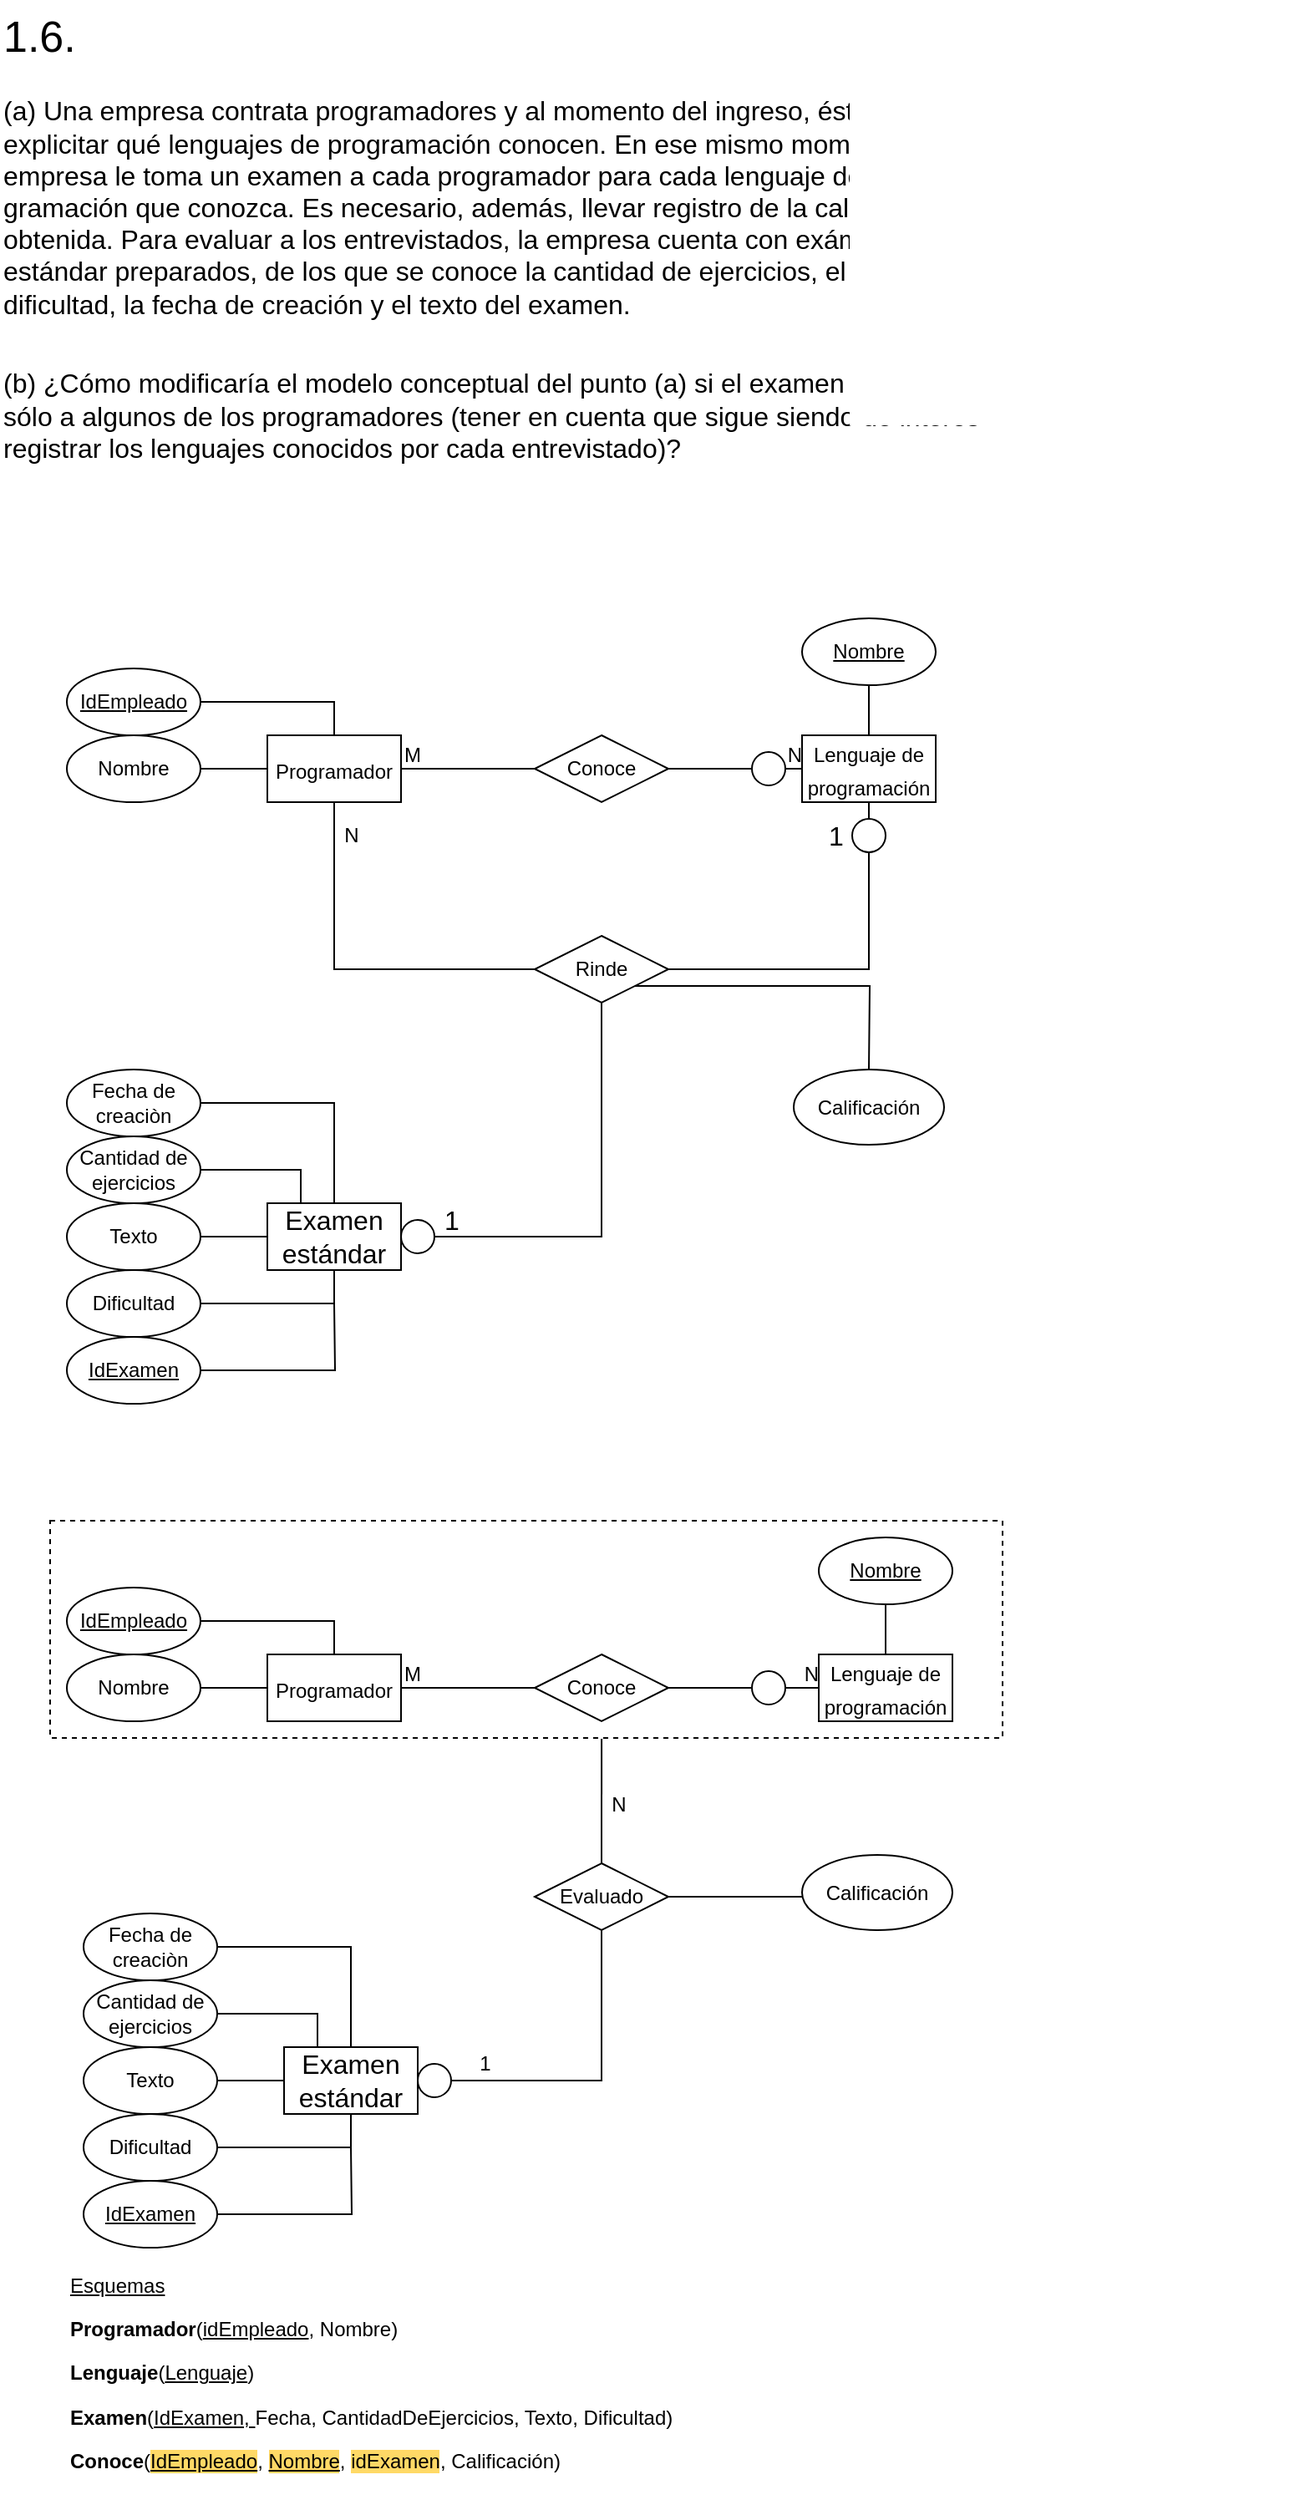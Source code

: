 <mxfile version="15.8.3" type="github">
  <diagram id="-mv96MuUZDFVR_b4qBt2" name="Page-1">
    <mxGraphModel dx="981" dy="491" grid="1" gridSize="10" guides="1" tooltips="1" connect="1" arrows="1" fold="1" page="1" pageScale="1" pageWidth="850" pageHeight="1100" math="0" shadow="0">
      <root>
        <mxCell id="0" />
        <mxCell id="1" parent="0" />
        <mxCell id="4DjQRC45-hN4CjY0wCKL-121" value="" style="rounded=0;whiteSpace=wrap;html=1;fontSize=11;dashed=1;" parent="1" vertex="1">
          <mxGeometry x="30" y="910" width="570" height="130" as="geometry" />
        </mxCell>
        <mxCell id="4DjQRC45-hN4CjY0wCKL-70" value="" style="endArrow=none;html=1;rounded=0;fontSize=12;exitX=1;exitY=0.5;exitDx=0;exitDy=0;entryX=0;entryY=0.5;entryDx=0;entryDy=0;" parent="1" source="4DjQRC45-hN4CjY0wCKL-3" target="4DjQRC45-hN4CjY0wCKL-69" edge="1">
          <mxGeometry relative="1" as="geometry">
            <mxPoint x="240" y="460" as="sourcePoint" />
            <mxPoint x="480" y="460" as="targetPoint" />
          </mxGeometry>
        </mxCell>
        <mxCell id="4DjQRC45-hN4CjY0wCKL-71" value="M" style="resizable=0;html=1;align=left;verticalAlign=bottom;fontSize=12;" parent="4DjQRC45-hN4CjY0wCKL-70" connectable="0" vertex="1">
          <mxGeometry x="-1" relative="1" as="geometry" />
        </mxCell>
        <mxCell id="4DjQRC45-hN4CjY0wCKL-23" value="" style="endArrow=none;html=1;rounded=0;fontSize=12;exitX=1;exitY=0.5;exitDx=0;exitDy=0;entryX=0;entryY=0.5;entryDx=0;entryDy=0;startArrow=none;" parent="1" source="4DjQRC45-hN4CjY0wCKL-69" target="4DjQRC45-hN4CjY0wCKL-4" edge="1">
          <mxGeometry relative="1" as="geometry">
            <mxPoint x="270" y="459.5" as="sourcePoint" />
            <mxPoint x="430" y="459.5" as="targetPoint" />
          </mxGeometry>
        </mxCell>
        <mxCell id="4DjQRC45-hN4CjY0wCKL-25" value="N" style="resizable=0;html=1;align=right;verticalAlign=bottom;fontSize=12;" parent="4DjQRC45-hN4CjY0wCKL-23" connectable="0" vertex="1">
          <mxGeometry x="1" relative="1" as="geometry" />
        </mxCell>
        <mxCell id="4DjQRC45-hN4CjY0wCKL-2" value="&lt;font style=&quot;font-size: 26px&quot;&gt;1.6.&lt;/font&gt;&lt;br&gt;&lt;div&gt;&lt;font style=&quot;font-size: 16px&quot;&gt;&lt;br&gt;&lt;/font&gt;&lt;/div&gt;&lt;div&gt;&lt;font style=&quot;font-size: 16px&quot;&gt;(a) Una empresa contrata programadores y al momento del ingreso, éstos deben&lt;/font&gt;&lt;/div&gt;&lt;font style=&quot;font-size: 16px&quot;&gt;explicitar qué lenguajes de programación conocen. En ese mismo momento la&lt;br&gt;empresa le toma un examen a cada programador para cada lenguaje de pro-&lt;br&gt;gramación que conozca. Es necesario, además, llevar registro de la calificación&lt;br&gt;obtenida. Para evaluar a los entrevistados, la empresa cuenta con exámenes&lt;br&gt;estándar preparados, de los que se conoce la cantidad de ejercicios, el nivel de&lt;br&gt;&lt;/font&gt;&lt;div&gt;&lt;font style=&quot;font-size: 16px&quot;&gt;dificultad, la fecha de creación y el texto del examen.&lt;br&gt;&lt;/font&gt;&lt;/div&gt;&lt;div&gt;&lt;br&gt;&lt;/div&gt;&lt;div&gt;&lt;br&gt;&lt;/div&gt;&lt;font style=&quot;font-size: 16px&quot;&gt;(b) ¿Cómo modificaría el modelo conceptual del punto (a) si el examen se le tomara&lt;br&gt;sólo a algunos de los programadores (tener en cuenta que sigue siendo de interés&lt;br&gt;registrar los lenguajes conocidos por cada entrevistado)?&lt;/font&gt;" style="text;whiteSpace=wrap;html=1;" parent="1" vertex="1">
          <mxGeometry width="780" height="320" as="geometry" />
        </mxCell>
        <mxCell id="4DjQRC45-hN4CjY0wCKL-32" style="edgeStyle=orthogonalEdgeStyle;rounded=0;orthogonalLoop=1;jettySize=auto;html=1;exitX=0.5;exitY=1;exitDx=0;exitDy=0;fontSize=12;endArrow=none;endFill=0;entryX=0;entryY=0.5;entryDx=0;entryDy=0;" parent="1" source="4DjQRC45-hN4CjY0wCKL-3" target="4DjQRC45-hN4CjY0wCKL-27" edge="1">
          <mxGeometry relative="1" as="geometry">
            <mxPoint x="200" y="580" as="targetPoint" />
          </mxGeometry>
        </mxCell>
        <mxCell id="4DjQRC45-hN4CjY0wCKL-3" value="&lt;font style=&quot;font-size: 12px&quot;&gt;Programador&lt;/font&gt;" style="whiteSpace=wrap;html=1;fontSize=16;" parent="1" vertex="1">
          <mxGeometry x="160" y="440" width="80" height="40" as="geometry" />
        </mxCell>
        <mxCell id="4DjQRC45-hN4CjY0wCKL-4" value="&lt;font style=&quot;font-size: 12px&quot;&gt;Lenguaje de programación&lt;br&gt;&lt;/font&gt;" style="whiteSpace=wrap;html=1;fontSize=16;" parent="1" vertex="1">
          <mxGeometry x="480" y="440" width="80" height="40" as="geometry" />
        </mxCell>
        <mxCell id="4DjQRC45-hN4CjY0wCKL-31" style="edgeStyle=orthogonalEdgeStyle;rounded=0;orthogonalLoop=1;jettySize=auto;html=1;exitX=1;exitY=0.5;exitDx=0;exitDy=0;entryX=0.5;entryY=1;entryDx=0;entryDy=0;fontSize=12;endArrow=none;endFill=0;" parent="1" source="4DjQRC45-hN4CjY0wCKL-5" target="4DjQRC45-hN4CjY0wCKL-27" edge="1">
          <mxGeometry relative="1" as="geometry" />
        </mxCell>
        <mxCell id="4DjQRC45-hN4CjY0wCKL-5" value="Examen estándar" style="whiteSpace=wrap;html=1;fontSize=16;" parent="1" vertex="1">
          <mxGeometry x="160" y="720" width="80" height="40" as="geometry" />
        </mxCell>
        <mxCell id="4DjQRC45-hN4CjY0wCKL-11" style="edgeStyle=orthogonalEdgeStyle;rounded=0;orthogonalLoop=1;jettySize=auto;html=1;exitX=1;exitY=0.5;exitDx=0;exitDy=0;entryX=0.25;entryY=0;entryDx=0;entryDy=0;fontSize=12;endArrow=none;endFill=0;" parent="1" source="4DjQRC45-hN4CjY0wCKL-6" target="4DjQRC45-hN4CjY0wCKL-5" edge="1">
          <mxGeometry relative="1" as="geometry" />
        </mxCell>
        <mxCell id="4DjQRC45-hN4CjY0wCKL-6" value="Cantidad de ejercicios" style="ellipse;whiteSpace=wrap;html=1;align=center;fontSize=12;" parent="1" vertex="1">
          <mxGeometry x="40" y="680" width="80" height="40" as="geometry" />
        </mxCell>
        <mxCell id="4DjQRC45-hN4CjY0wCKL-13" style="edgeStyle=orthogonalEdgeStyle;rounded=0;orthogonalLoop=1;jettySize=auto;html=1;exitX=1;exitY=0.5;exitDx=0;exitDy=0;entryX=0.5;entryY=1;entryDx=0;entryDy=0;fontSize=12;endArrow=none;endFill=0;" parent="1" source="4DjQRC45-hN4CjY0wCKL-7" target="4DjQRC45-hN4CjY0wCKL-5" edge="1">
          <mxGeometry relative="1" as="geometry" />
        </mxCell>
        <mxCell id="4DjQRC45-hN4CjY0wCKL-7" value="Dificultad" style="ellipse;whiteSpace=wrap;html=1;align=center;fontSize=12;" parent="1" vertex="1">
          <mxGeometry x="40" y="760" width="80" height="40" as="geometry" />
        </mxCell>
        <mxCell id="4DjQRC45-hN4CjY0wCKL-10" style="edgeStyle=orthogonalEdgeStyle;rounded=0;orthogonalLoop=1;jettySize=auto;html=1;exitX=1;exitY=0.5;exitDx=0;exitDy=0;fontSize=12;endArrow=none;endFill=0;" parent="1" source="4DjQRC45-hN4CjY0wCKL-8" target="4DjQRC45-hN4CjY0wCKL-5" edge="1">
          <mxGeometry relative="1" as="geometry" />
        </mxCell>
        <mxCell id="4DjQRC45-hN4CjY0wCKL-8" value="Fecha de creaciòn" style="ellipse;whiteSpace=wrap;html=1;align=center;fontSize=12;" parent="1" vertex="1">
          <mxGeometry x="40" y="640" width="80" height="40" as="geometry" />
        </mxCell>
        <mxCell id="4DjQRC45-hN4CjY0wCKL-12" style="edgeStyle=orthogonalEdgeStyle;rounded=0;orthogonalLoop=1;jettySize=auto;html=1;exitX=1;exitY=0.5;exitDx=0;exitDy=0;fontSize=12;endArrow=none;endFill=0;" parent="1" source="4DjQRC45-hN4CjY0wCKL-9" target="4DjQRC45-hN4CjY0wCKL-5" edge="1">
          <mxGeometry relative="1" as="geometry" />
        </mxCell>
        <mxCell id="4DjQRC45-hN4CjY0wCKL-9" value="Texto" style="ellipse;whiteSpace=wrap;html=1;align=center;fontSize=12;" parent="1" vertex="1">
          <mxGeometry x="40" y="720" width="80" height="40" as="geometry" />
        </mxCell>
        <mxCell id="4DjQRC45-hN4CjY0wCKL-18" style="edgeStyle=orthogonalEdgeStyle;rounded=0;orthogonalLoop=1;jettySize=auto;html=1;exitX=1;exitY=0.5;exitDx=0;exitDy=0;entryX=0.5;entryY=0;entryDx=0;entryDy=0;fontSize=12;endArrow=none;endFill=0;" parent="1" source="4DjQRC45-hN4CjY0wCKL-15" target="4DjQRC45-hN4CjY0wCKL-3" edge="1">
          <mxGeometry relative="1" as="geometry" />
        </mxCell>
        <mxCell id="4DjQRC45-hN4CjY0wCKL-15" value="&lt;u&gt;IdEmpleado&lt;/u&gt;" style="ellipse;whiteSpace=wrap;html=1;align=center;fontSize=12;" parent="1" vertex="1">
          <mxGeometry x="40" y="400" width="80" height="40" as="geometry" />
        </mxCell>
        <mxCell id="4DjQRC45-hN4CjY0wCKL-19" style="edgeStyle=orthogonalEdgeStyle;rounded=0;orthogonalLoop=1;jettySize=auto;html=1;exitX=1;exitY=0.5;exitDx=0;exitDy=0;fontSize=12;endArrow=none;endFill=0;" parent="1" source="4DjQRC45-hN4CjY0wCKL-16" target="4DjQRC45-hN4CjY0wCKL-3" edge="1">
          <mxGeometry relative="1" as="geometry" />
        </mxCell>
        <mxCell id="4DjQRC45-hN4CjY0wCKL-16" value="Nombre" style="ellipse;whiteSpace=wrap;html=1;align=center;fontSize=12;" parent="1" vertex="1">
          <mxGeometry x="40" y="440" width="80" height="40" as="geometry" />
        </mxCell>
        <mxCell id="4DjQRC45-hN4CjY0wCKL-21" style="edgeStyle=orthogonalEdgeStyle;rounded=0;orthogonalLoop=1;jettySize=auto;html=1;exitX=0.5;exitY=1;exitDx=0;exitDy=0;fontSize=12;endArrow=none;endFill=0;" parent="1" source="4DjQRC45-hN4CjY0wCKL-20" target="4DjQRC45-hN4CjY0wCKL-4" edge="1">
          <mxGeometry relative="1" as="geometry" />
        </mxCell>
        <mxCell id="4DjQRC45-hN4CjY0wCKL-20" value="&lt;u&gt;Nombre&lt;/u&gt;" style="ellipse;whiteSpace=wrap;html=1;align=center;fontSize=12;" parent="1" vertex="1">
          <mxGeometry x="480" y="370" width="80" height="40" as="geometry" />
        </mxCell>
        <mxCell id="4DjQRC45-hN4CjY0wCKL-22" value="Conoce" style="shape=rhombus;perimeter=rhombusPerimeter;whiteSpace=wrap;html=1;align=center;fontSize=12;" parent="1" vertex="1">
          <mxGeometry x="320" y="440" width="80" height="40" as="geometry" />
        </mxCell>
        <mxCell id="4DjQRC45-hN4CjY0wCKL-33" style="edgeStyle=orthogonalEdgeStyle;rounded=0;orthogonalLoop=1;jettySize=auto;html=1;exitX=1;exitY=0.5;exitDx=0;exitDy=0;entryX=0.5;entryY=1;entryDx=0;entryDy=0;fontSize=12;endArrow=none;endFill=0;startArrow=none;" parent="1" source="4DjQRC45-hN4CjY0wCKL-66" target="4DjQRC45-hN4CjY0wCKL-4" edge="1">
          <mxGeometry relative="1" as="geometry" />
        </mxCell>
        <mxCell id="4DjQRC45-hN4CjY0wCKL-76" style="edgeStyle=orthogonalEdgeStyle;rounded=0;orthogonalLoop=1;jettySize=auto;html=1;exitX=1;exitY=1;exitDx=0;exitDy=0;fontSize=12;endArrow=none;endFill=0;" parent="1" source="4DjQRC45-hN4CjY0wCKL-27" edge="1">
          <mxGeometry relative="1" as="geometry">
            <mxPoint x="520" y="640" as="targetPoint" />
          </mxGeometry>
        </mxCell>
        <mxCell id="4DjQRC45-hN4CjY0wCKL-27" value="Rinde" style="shape=rhombus;perimeter=rhombusPerimeter;whiteSpace=wrap;html=1;align=center;fontSize=12;" parent="1" vertex="1">
          <mxGeometry x="320" y="560" width="80" height="40" as="geometry" />
        </mxCell>
        <mxCell id="4DjQRC45-hN4CjY0wCKL-34" value="&lt;font style=&quot;font-size: 16px&quot;&gt;1&lt;/font&gt;" style="text;html=1;align=center;verticalAlign=middle;resizable=0;points=[];autosize=1;strokeColor=none;fillColor=none;fontSize=12;" parent="1" vertex="1">
          <mxGeometry x="260" y="720" width="20" height="20" as="geometry" />
        </mxCell>
        <mxCell id="4DjQRC45-hN4CjY0wCKL-35" value="N" style="text;html=1;align=center;verticalAlign=middle;resizable=0;points=[];autosize=1;strokeColor=none;fillColor=none;fontSize=12;" parent="1" vertex="1">
          <mxGeometry x="200" y="490" width="20" height="20" as="geometry" />
        </mxCell>
        <mxCell id="4DjQRC45-hN4CjY0wCKL-36" value="&lt;font style=&quot;font-size: 16px&quot;&gt;1&lt;/font&gt;" style="text;html=1;align=center;verticalAlign=middle;resizable=0;points=[];autosize=1;strokeColor=none;fillColor=none;fontSize=12;" parent="1" vertex="1">
          <mxGeometry x="490" y="490" width="20" height="20" as="geometry" />
        </mxCell>
        <mxCell id="4DjQRC45-hN4CjY0wCKL-66" value="" style="ellipse;whiteSpace=wrap;html=1;fontSize=16;" parent="1" vertex="1">
          <mxGeometry x="510" y="490" width="20" height="20" as="geometry" />
        </mxCell>
        <mxCell id="4DjQRC45-hN4CjY0wCKL-68" value="" style="edgeStyle=orthogonalEdgeStyle;rounded=0;orthogonalLoop=1;jettySize=auto;html=1;exitX=1;exitY=0.5;exitDx=0;exitDy=0;entryX=0.5;entryY=1;entryDx=0;entryDy=0;fontSize=12;endArrow=none;endFill=0;" parent="1" source="4DjQRC45-hN4CjY0wCKL-27" target="4DjQRC45-hN4CjY0wCKL-66" edge="1">
          <mxGeometry relative="1" as="geometry">
            <mxPoint x="400" y="580" as="sourcePoint" />
            <mxPoint x="520" y="480" as="targetPoint" />
          </mxGeometry>
        </mxCell>
        <mxCell id="4DjQRC45-hN4CjY0wCKL-69" value="" style="ellipse;whiteSpace=wrap;html=1;fontSize=16;" parent="1" vertex="1">
          <mxGeometry x="450" y="450" width="20" height="20" as="geometry" />
        </mxCell>
        <mxCell id="4DjQRC45-hN4CjY0wCKL-73" style="edgeStyle=orthogonalEdgeStyle;rounded=0;orthogonalLoop=1;jettySize=auto;html=1;exitX=1;exitY=0.5;exitDx=0;exitDy=0;fontSize=12;endArrow=none;endFill=0;" parent="1" source="4DjQRC45-hN4CjY0wCKL-74" edge="1">
          <mxGeometry relative="1" as="geometry">
            <mxPoint x="200" y="780" as="targetPoint" />
          </mxGeometry>
        </mxCell>
        <mxCell id="4DjQRC45-hN4CjY0wCKL-74" value="&lt;u&gt;IdExamen&lt;/u&gt;" style="ellipse;whiteSpace=wrap;html=1;align=center;fontSize=12;" parent="1" vertex="1">
          <mxGeometry x="40" y="800" width="80" height="40" as="geometry" />
        </mxCell>
        <mxCell id="4DjQRC45-hN4CjY0wCKL-79" value="Calificación" style="ellipse;whiteSpace=wrap;html=1;fontSize=12;" parent="1" vertex="1">
          <mxGeometry x="475" y="640" width="90" height="45" as="geometry" />
        </mxCell>
        <mxCell id="4DjQRC45-hN4CjY0wCKL-82" value="" style="ellipse;whiteSpace=wrap;html=1;fontSize=16;" parent="1" vertex="1">
          <mxGeometry x="240" y="730" width="20" height="20" as="geometry" />
        </mxCell>
        <mxCell id="4DjQRC45-hN4CjY0wCKL-84" value="" style="endArrow=none;html=1;rounded=0;fontSize=12;exitX=1;exitY=0.5;exitDx=0;exitDy=0;entryX=0;entryY=0.5;entryDx=0;entryDy=0;" parent="1" source="4DjQRC45-hN4CjY0wCKL-89" target="4DjQRC45-hN4CjY0wCKL-116" edge="1">
          <mxGeometry relative="1" as="geometry">
            <mxPoint x="240" y="1010" as="sourcePoint" />
            <mxPoint x="480" y="1010" as="targetPoint" />
          </mxGeometry>
        </mxCell>
        <mxCell id="4DjQRC45-hN4CjY0wCKL-85" value="M" style="resizable=0;html=1;align=left;verticalAlign=bottom;fontSize=12;" parent="4DjQRC45-hN4CjY0wCKL-84" connectable="0" vertex="1">
          <mxGeometry x="-1" relative="1" as="geometry" />
        </mxCell>
        <mxCell id="4DjQRC45-hN4CjY0wCKL-86" value="" style="endArrow=none;html=1;rounded=0;fontSize=12;exitX=1;exitY=0.5;exitDx=0;exitDy=0;entryX=0;entryY=0.5;entryDx=0;entryDy=0;startArrow=none;" parent="1" source="4DjQRC45-hN4CjY0wCKL-116" target="4DjQRC45-hN4CjY0wCKL-90" edge="1">
          <mxGeometry relative="1" as="geometry">
            <mxPoint x="270" y="1009.5" as="sourcePoint" />
            <mxPoint x="430" y="1009.5" as="targetPoint" />
          </mxGeometry>
        </mxCell>
        <mxCell id="4DjQRC45-hN4CjY0wCKL-87" value="N" style="resizable=0;html=1;align=right;verticalAlign=bottom;fontSize=12;" parent="4DjQRC45-hN4CjY0wCKL-86" connectable="0" vertex="1">
          <mxGeometry x="1" relative="1" as="geometry">
            <mxPoint as="offset" />
          </mxGeometry>
        </mxCell>
        <mxCell id="4DjQRC45-hN4CjY0wCKL-89" value="&lt;font style=&quot;font-size: 12px&quot;&gt;Programador&lt;/font&gt;" style="whiteSpace=wrap;html=1;fontSize=16;" parent="1" vertex="1">
          <mxGeometry x="160" y="990" width="80" height="40" as="geometry" />
        </mxCell>
        <mxCell id="4DjQRC45-hN4CjY0wCKL-90" value="&lt;font style=&quot;font-size: 12px&quot;&gt;Lenguaje de programación&lt;br&gt;&lt;/font&gt;" style="whiteSpace=wrap;html=1;fontSize=16;" parent="1" vertex="1">
          <mxGeometry x="490" y="990" width="80" height="40" as="geometry" />
        </mxCell>
        <mxCell id="4DjQRC45-hN4CjY0wCKL-128" style="edgeStyle=orthogonalEdgeStyle;rounded=0;orthogonalLoop=1;jettySize=auto;html=1;exitX=1;exitY=0.5;exitDx=0;exitDy=0;entryX=0.5;entryY=1;entryDx=0;entryDy=0;fontSize=11;endArrow=none;endFill=0;" parent="1" source="4DjQRC45-hN4CjY0wCKL-92" target="4DjQRC45-hN4CjY0wCKL-127" edge="1">
          <mxGeometry relative="1" as="geometry" />
        </mxCell>
        <mxCell id="4DjQRC45-hN4CjY0wCKL-92" value="Examen estándar" style="whiteSpace=wrap;html=1;fontSize=16;" parent="1" vertex="1">
          <mxGeometry x="170" y="1225" width="80" height="40" as="geometry" />
        </mxCell>
        <mxCell id="4DjQRC45-hN4CjY0wCKL-93" style="edgeStyle=orthogonalEdgeStyle;rounded=0;orthogonalLoop=1;jettySize=auto;html=1;exitX=1;exitY=0.5;exitDx=0;exitDy=0;entryX=0.25;entryY=0;entryDx=0;entryDy=0;fontSize=12;endArrow=none;endFill=0;" parent="1" source="4DjQRC45-hN4CjY0wCKL-94" target="4DjQRC45-hN4CjY0wCKL-92" edge="1">
          <mxGeometry relative="1" as="geometry" />
        </mxCell>
        <mxCell id="4DjQRC45-hN4CjY0wCKL-94" value="Cantidad de ejercicios" style="ellipse;whiteSpace=wrap;html=1;align=center;fontSize=12;" parent="1" vertex="1">
          <mxGeometry x="50" y="1185" width="80" height="40" as="geometry" />
        </mxCell>
        <mxCell id="4DjQRC45-hN4CjY0wCKL-95" style="edgeStyle=orthogonalEdgeStyle;rounded=0;orthogonalLoop=1;jettySize=auto;html=1;exitX=1;exitY=0.5;exitDx=0;exitDy=0;entryX=0.5;entryY=1;entryDx=0;entryDy=0;fontSize=12;endArrow=none;endFill=0;" parent="1" source="4DjQRC45-hN4CjY0wCKL-96" target="4DjQRC45-hN4CjY0wCKL-92" edge="1">
          <mxGeometry relative="1" as="geometry" />
        </mxCell>
        <mxCell id="4DjQRC45-hN4CjY0wCKL-96" value="Dificultad" style="ellipse;whiteSpace=wrap;html=1;align=center;fontSize=12;" parent="1" vertex="1">
          <mxGeometry x="50" y="1265" width="80" height="40" as="geometry" />
        </mxCell>
        <mxCell id="4DjQRC45-hN4CjY0wCKL-97" style="edgeStyle=orthogonalEdgeStyle;rounded=0;orthogonalLoop=1;jettySize=auto;html=1;exitX=1;exitY=0.5;exitDx=0;exitDy=0;fontSize=12;endArrow=none;endFill=0;" parent="1" source="4DjQRC45-hN4CjY0wCKL-98" target="4DjQRC45-hN4CjY0wCKL-92" edge="1">
          <mxGeometry relative="1" as="geometry" />
        </mxCell>
        <mxCell id="4DjQRC45-hN4CjY0wCKL-98" value="Fecha de creaciòn" style="ellipse;whiteSpace=wrap;html=1;align=center;fontSize=12;" parent="1" vertex="1">
          <mxGeometry x="50" y="1145" width="80" height="40" as="geometry" />
        </mxCell>
        <mxCell id="4DjQRC45-hN4CjY0wCKL-99" style="edgeStyle=orthogonalEdgeStyle;rounded=0;orthogonalLoop=1;jettySize=auto;html=1;exitX=1;exitY=0.5;exitDx=0;exitDy=0;fontSize=12;endArrow=none;endFill=0;" parent="1" source="4DjQRC45-hN4CjY0wCKL-100" target="4DjQRC45-hN4CjY0wCKL-92" edge="1">
          <mxGeometry relative="1" as="geometry" />
        </mxCell>
        <mxCell id="4DjQRC45-hN4CjY0wCKL-100" value="Texto" style="ellipse;whiteSpace=wrap;html=1;align=center;fontSize=12;" parent="1" vertex="1">
          <mxGeometry x="50" y="1225" width="80" height="40" as="geometry" />
        </mxCell>
        <mxCell id="4DjQRC45-hN4CjY0wCKL-101" style="edgeStyle=orthogonalEdgeStyle;rounded=0;orthogonalLoop=1;jettySize=auto;html=1;exitX=1;exitY=0.5;exitDx=0;exitDy=0;entryX=0.5;entryY=0;entryDx=0;entryDy=0;fontSize=12;endArrow=none;endFill=0;" parent="1" source="4DjQRC45-hN4CjY0wCKL-102" target="4DjQRC45-hN4CjY0wCKL-89" edge="1">
          <mxGeometry relative="1" as="geometry" />
        </mxCell>
        <mxCell id="4DjQRC45-hN4CjY0wCKL-102" value="&lt;u&gt;IdEmpleado&lt;/u&gt;" style="ellipse;whiteSpace=wrap;html=1;align=center;fontSize=12;" parent="1" vertex="1">
          <mxGeometry x="40" y="950" width="80" height="40" as="geometry" />
        </mxCell>
        <mxCell id="4DjQRC45-hN4CjY0wCKL-103" style="edgeStyle=orthogonalEdgeStyle;rounded=0;orthogonalLoop=1;jettySize=auto;html=1;exitX=1;exitY=0.5;exitDx=0;exitDy=0;fontSize=12;endArrow=none;endFill=0;" parent="1" source="4DjQRC45-hN4CjY0wCKL-104" target="4DjQRC45-hN4CjY0wCKL-89" edge="1">
          <mxGeometry relative="1" as="geometry" />
        </mxCell>
        <mxCell id="4DjQRC45-hN4CjY0wCKL-104" value="Nombre" style="ellipse;whiteSpace=wrap;html=1;align=center;fontSize=12;" parent="1" vertex="1">
          <mxGeometry x="40" y="990" width="80" height="40" as="geometry" />
        </mxCell>
        <mxCell id="4DjQRC45-hN4CjY0wCKL-105" style="edgeStyle=orthogonalEdgeStyle;rounded=0;orthogonalLoop=1;jettySize=auto;html=1;exitX=0.5;exitY=1;exitDx=0;exitDy=0;fontSize=12;endArrow=none;endFill=0;" parent="1" source="4DjQRC45-hN4CjY0wCKL-106" target="4DjQRC45-hN4CjY0wCKL-90" edge="1">
          <mxGeometry relative="1" as="geometry" />
        </mxCell>
        <mxCell id="4DjQRC45-hN4CjY0wCKL-106" value="&lt;u&gt;Nombre&lt;/u&gt;" style="ellipse;whiteSpace=wrap;html=1;align=center;fontSize=12;" parent="1" vertex="1">
          <mxGeometry x="490" y="920" width="80" height="40" as="geometry" />
        </mxCell>
        <mxCell id="4DjQRC45-hN4CjY0wCKL-107" value="Conoce" style="shape=rhombus;perimeter=rhombusPerimeter;whiteSpace=wrap;html=1;align=center;fontSize=12;" parent="1" vertex="1">
          <mxGeometry x="320" y="990" width="80" height="40" as="geometry" />
        </mxCell>
        <mxCell id="4DjQRC45-hN4CjY0wCKL-116" value="" style="ellipse;whiteSpace=wrap;html=1;fontSize=16;" parent="1" vertex="1">
          <mxGeometry x="450" y="1000" width="20" height="20" as="geometry" />
        </mxCell>
        <mxCell id="4DjQRC45-hN4CjY0wCKL-117" style="edgeStyle=orthogonalEdgeStyle;rounded=0;orthogonalLoop=1;jettySize=auto;html=1;exitX=1;exitY=0.5;exitDx=0;exitDy=0;fontSize=12;endArrow=none;endFill=0;" parent="1" source="4DjQRC45-hN4CjY0wCKL-118" edge="1">
          <mxGeometry relative="1" as="geometry">
            <mxPoint x="210" y="1285" as="targetPoint" />
          </mxGeometry>
        </mxCell>
        <mxCell id="4DjQRC45-hN4CjY0wCKL-118" value="&lt;u&gt;IdExamen&lt;/u&gt;" style="ellipse;whiteSpace=wrap;html=1;align=center;fontSize=12;" parent="1" vertex="1">
          <mxGeometry x="50" y="1305" width="80" height="40" as="geometry" />
        </mxCell>
        <mxCell id="4DjQRC45-hN4CjY0wCKL-131" style="edgeStyle=orthogonalEdgeStyle;rounded=0;orthogonalLoop=1;jettySize=auto;html=1;exitX=0.5;exitY=0;exitDx=0;exitDy=0;entryX=0.579;entryY=1.004;entryDx=0;entryDy=0;entryPerimeter=0;fontSize=11;endArrow=none;endFill=0;" parent="1" source="4DjQRC45-hN4CjY0wCKL-127" target="4DjQRC45-hN4CjY0wCKL-121" edge="1">
          <mxGeometry relative="1" as="geometry" />
        </mxCell>
        <mxCell id="4DjQRC45-hN4CjY0wCKL-138" style="edgeStyle=orthogonalEdgeStyle;rounded=0;orthogonalLoop=1;jettySize=auto;html=1;fontSize=11;endArrow=none;endFill=0;entryX=0;entryY=0.556;entryDx=0;entryDy=0;entryPerimeter=0;" parent="1" source="4DjQRC45-hN4CjY0wCKL-127" target="4DjQRC45-hN4CjY0wCKL-137" edge="1">
          <mxGeometry relative="1" as="geometry">
            <mxPoint x="470" y="1135" as="targetPoint" />
          </mxGeometry>
        </mxCell>
        <mxCell id="4DjQRC45-hN4CjY0wCKL-127" value="Evaluado" style="shape=rhombus;perimeter=rhombusPerimeter;whiteSpace=wrap;html=1;align=center;fontSize=12;" parent="1" vertex="1">
          <mxGeometry x="320" y="1115" width="80" height="40" as="geometry" />
        </mxCell>
        <mxCell id="4DjQRC45-hN4CjY0wCKL-132" value="" style="ellipse;whiteSpace=wrap;html=1;fontSize=16;" parent="1" vertex="1">
          <mxGeometry x="250" y="1235" width="20" height="20" as="geometry" />
        </mxCell>
        <mxCell id="4DjQRC45-hN4CjY0wCKL-135" value="N" style="text;html=1;align=center;verticalAlign=middle;resizable=0;points=[];autosize=1;strokeColor=none;fillColor=none;fontSize=12;" parent="1" vertex="1">
          <mxGeometry x="360" y="1070" width="20" height="20" as="geometry" />
        </mxCell>
        <mxCell id="4DjQRC45-hN4CjY0wCKL-136" value="1" style="text;html=1;align=center;verticalAlign=middle;resizable=0;points=[];autosize=1;strokeColor=none;fillColor=none;fontSize=12;" parent="1" vertex="1">
          <mxGeometry x="280" y="1225" width="20" height="20" as="geometry" />
        </mxCell>
        <mxCell id="4DjQRC45-hN4CjY0wCKL-137" value="Calificación" style="ellipse;whiteSpace=wrap;html=1;fontSize=12;" parent="1" vertex="1">
          <mxGeometry x="480" y="1110" width="90" height="45" as="geometry" />
        </mxCell>
        <mxCell id="kQ0vporfk3wQMLra0LBh-1" value="&lt;div align=&quot;left&quot;&gt;&lt;p&gt;&lt;u&gt;Esquemas&lt;/u&gt;&lt;/p&gt;&lt;p&gt;&lt;b&gt;Programador&lt;/b&gt;(&lt;u&gt;idEmpleado&lt;/u&gt;, Nombre)&lt;/p&gt;&lt;p&gt;&lt;b&gt;Lenguaje&lt;/b&gt;(&lt;u&gt;Lenguaje&lt;/u&gt;)&lt;/p&gt;&lt;p&gt;&lt;b&gt;Examen&lt;/b&gt;(&lt;u&gt;IdExamen, &lt;/u&gt;Fecha, CantidadDeEjercicios, Texto, Dificultad)&lt;/p&gt;&lt;p&gt;&lt;b&gt;Conoce&lt;/b&gt;(&lt;span style=&quot;background-color: rgb(255 , 217 , 102)&quot;&gt;&lt;u&gt;IdEmpleado&lt;/u&gt;&lt;/span&gt;, &lt;span style=&quot;background-color: rgb(255 , 217 , 102)&quot;&gt;&lt;u&gt;Nombre&lt;/u&gt;&lt;/span&gt;, &lt;span style=&quot;background-color: rgb(255 , 217 , 102)&quot;&gt;idExamen&lt;/span&gt;, Calificación)&lt;/p&gt;&lt;/div&gt;" style="text;html=1;align=left;verticalAlign=middle;resizable=0;points=[];autosize=1;strokeColor=none;fillColor=none;" vertex="1" parent="1">
          <mxGeometry x="40" y="1345" width="370" height="150" as="geometry" />
        </mxCell>
      </root>
    </mxGraphModel>
  </diagram>
</mxfile>
